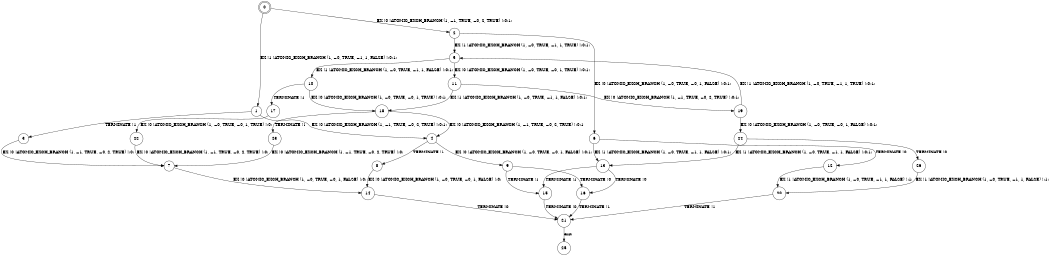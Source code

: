 digraph BCG {
size = "7, 10.5";
center = TRUE;
node [shape = circle];
0 [peripheries = 2];
0 -> 1 [label = "EX !1 !ATOMIC_EXCH_BRANCH (1, +0, TRUE, +1, 1, FALSE) !:0:1:"];
0 -> 2 [label = "EX !0 !ATOMIC_EXCH_BRANCH (1, +1, TRUE, +0, 2, TRUE) !:0:1:"];
1 -> 3 [label = "TERMINATE !1"];
1 -> 4 [label = "EX !0 !ATOMIC_EXCH_BRANCH (1, +1, TRUE, +0, 2, TRUE) !:0:1:"];
2 -> 5 [label = "EX !1 !ATOMIC_EXCH_BRANCH (1, +0, TRUE, +1, 1, TRUE) !:0:1:"];
2 -> 6 [label = "EX !0 !ATOMIC_EXCH_BRANCH (1, +0, TRUE, +0, 1, FALSE) !:0:1:"];
3 -> 7 [label = "EX !0 !ATOMIC_EXCH_BRANCH (1, +1, TRUE, +0, 2, TRUE) !:0:"];
4 -> 8 [label = "TERMINATE !1"];
4 -> 9 [label = "EX !0 !ATOMIC_EXCH_BRANCH (1, +0, TRUE, +0, 1, FALSE) !:0:1:"];
5 -> 10 [label = "EX !1 !ATOMIC_EXCH_BRANCH (1, +0, TRUE, +1, 1, FALSE) !:0:1:"];
5 -> 11 [label = "EX !0 !ATOMIC_EXCH_BRANCH (1, +0, TRUE, +0, 1, TRUE) !:0:1:"];
6 -> 12 [label = "TERMINATE !0"];
6 -> 13 [label = "EX !1 !ATOMIC_EXCH_BRANCH (1, +0, TRUE, +1, 1, FALSE) !:0:1:"];
7 -> 14 [label = "EX !0 !ATOMIC_EXCH_BRANCH (1, +0, TRUE, +0, 1, FALSE) !:0:"];
8 -> 14 [label = "EX !0 !ATOMIC_EXCH_BRANCH (1, +0, TRUE, +0, 1, FALSE) !:0:"];
9 -> 15 [label = "TERMINATE !1"];
9 -> 16 [label = "TERMINATE !0"];
10 -> 17 [label = "TERMINATE !1"];
10 -> 18 [label = "EX !0 !ATOMIC_EXCH_BRANCH (1, +0, TRUE, +0, 1, TRUE) !:0:1:"];
11 -> 18 [label = "EX !1 !ATOMIC_EXCH_BRANCH (1, +0, TRUE, +1, 1, FALSE) !:0:1:"];
11 -> 19 [label = "EX !0 !ATOMIC_EXCH_BRANCH (1, +1, TRUE, +0, 2, TRUE) !:0:1:"];
12 -> 20 [label = "EX !1 !ATOMIC_EXCH_BRANCH (1, +0, TRUE, +1, 1, FALSE) !:1:"];
13 -> 15 [label = "TERMINATE !1"];
13 -> 16 [label = "TERMINATE !0"];
14 -> 21 [label = "TERMINATE !0"];
15 -> 21 [label = "TERMINATE !0"];
16 -> 21 [label = "TERMINATE !1"];
17 -> 22 [label = "EX !0 !ATOMIC_EXCH_BRANCH (1, +0, TRUE, +0, 1, TRUE) !:0:"];
18 -> 23 [label = "TERMINATE !1"];
18 -> 4 [label = "EX !0 !ATOMIC_EXCH_BRANCH (1, +1, TRUE, +0, 2, TRUE) !:0:1:"];
19 -> 5 [label = "EX !1 !ATOMIC_EXCH_BRANCH (1, +0, TRUE, +1, 1, TRUE) !:0:1:"];
19 -> 24 [label = "EX !0 !ATOMIC_EXCH_BRANCH (1, +0, TRUE, +0, 1, FALSE) !:0:1:"];
20 -> 21 [label = "TERMINATE !1"];
21 -> 25 [label = "exit"];
22 -> 7 [label = "EX !0 !ATOMIC_EXCH_BRANCH (1, +1, TRUE, +0, 2, TRUE) !:0:"];
23 -> 7 [label = "EX !0 !ATOMIC_EXCH_BRANCH (1, +1, TRUE, +0, 2, TRUE) !:0:"];
24 -> 26 [label = "TERMINATE !0"];
24 -> 13 [label = "EX !1 !ATOMIC_EXCH_BRANCH (1, +0, TRUE, +1, 1, FALSE) !:0:1:"];
26 -> 20 [label = "EX !1 !ATOMIC_EXCH_BRANCH (1, +0, TRUE, +1, 1, FALSE) !:1:"];
}
